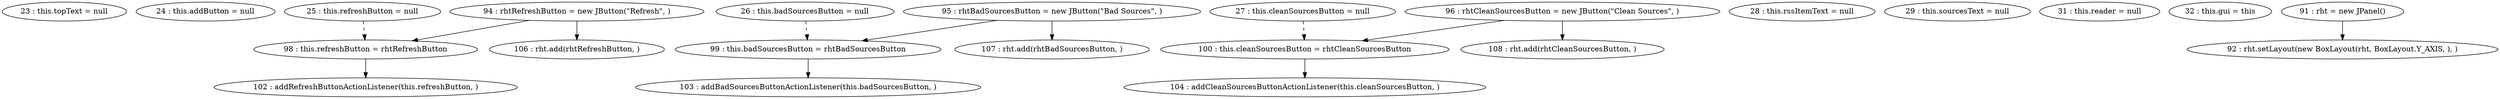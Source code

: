 digraph G {
"23 : this.topText = null"
"24 : this.addButton = null"
"25 : this.refreshButton = null"
"25 : this.refreshButton = null" -> "98 : this.refreshButton = rhtRefreshButton" [style=dashed]
"26 : this.badSourcesButton = null"
"26 : this.badSourcesButton = null" -> "99 : this.badSourcesButton = rhtBadSourcesButton" [style=dashed]
"27 : this.cleanSourcesButton = null"
"27 : this.cleanSourcesButton = null" -> "100 : this.cleanSourcesButton = rhtCleanSourcesButton" [style=dashed]
"28 : this.rssItemText = null"
"29 : this.sourcesText = null"
"31 : this.reader = null"
"32 : this.gui = this"
"91 : rht = new JPanel()"
"91 : rht = new JPanel()" -> "92 : rht.setLayout(new BoxLayout(rht, BoxLayout.Y_AXIS, ), )"
"92 : rht.setLayout(new BoxLayout(rht, BoxLayout.Y_AXIS, ), )"
"94 : rhtRefreshButton = new JButton(\"Refresh\", )"
"94 : rhtRefreshButton = new JButton(\"Refresh\", )" -> "98 : this.refreshButton = rhtRefreshButton"
"94 : rhtRefreshButton = new JButton(\"Refresh\", )" -> "106 : rht.add(rhtRefreshButton, )"
"95 : rhtBadSourcesButton = new JButton(\"Bad Sources\", )"
"95 : rhtBadSourcesButton = new JButton(\"Bad Sources\", )" -> "107 : rht.add(rhtBadSourcesButton, )"
"95 : rhtBadSourcesButton = new JButton(\"Bad Sources\", )" -> "99 : this.badSourcesButton = rhtBadSourcesButton"
"96 : rhtCleanSourcesButton = new JButton(\"Clean Sources\", )"
"96 : rhtCleanSourcesButton = new JButton(\"Clean Sources\", )" -> "100 : this.cleanSourcesButton = rhtCleanSourcesButton"
"96 : rhtCleanSourcesButton = new JButton(\"Clean Sources\", )" -> "108 : rht.add(rhtCleanSourcesButton, )"
"98 : this.refreshButton = rhtRefreshButton"
"98 : this.refreshButton = rhtRefreshButton" -> "102 : addRefreshButtonActionListener(this.refreshButton, )"
"99 : this.badSourcesButton = rhtBadSourcesButton"
"99 : this.badSourcesButton = rhtBadSourcesButton" -> "103 : addBadSourcesButtonActionListener(this.badSourcesButton, )"
"100 : this.cleanSourcesButton = rhtCleanSourcesButton"
"100 : this.cleanSourcesButton = rhtCleanSourcesButton" -> "104 : addCleanSourcesButtonActionListener(this.cleanSourcesButton, )"
"102 : addRefreshButtonActionListener(this.refreshButton, )"
"103 : addBadSourcesButtonActionListener(this.badSourcesButton, )"
"104 : addCleanSourcesButtonActionListener(this.cleanSourcesButton, )"
"106 : rht.add(rhtRefreshButton, )"
"107 : rht.add(rhtBadSourcesButton, )"
"108 : rht.add(rhtCleanSourcesButton, )"
}